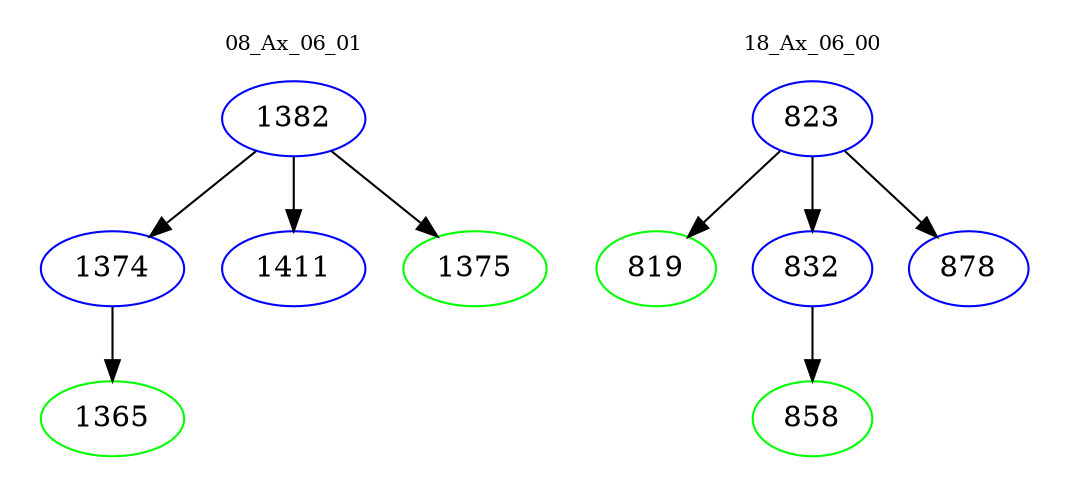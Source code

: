 digraph{
subgraph cluster_0 {
color = white
label = "08_Ax_06_01";
fontsize=10;
T0_1382 [label="1382", color="blue"]
T0_1382 -> T0_1374 [color="black"]
T0_1374 [label="1374", color="blue"]
T0_1374 -> T0_1365 [color="black"]
T0_1365 [label="1365", color="green"]
T0_1382 -> T0_1411 [color="black"]
T0_1411 [label="1411", color="blue"]
T0_1382 -> T0_1375 [color="black"]
T0_1375 [label="1375", color="green"]
}
subgraph cluster_1 {
color = white
label = "18_Ax_06_00";
fontsize=10;
T1_823 [label="823", color="blue"]
T1_823 -> T1_819 [color="black"]
T1_819 [label="819", color="green"]
T1_823 -> T1_832 [color="black"]
T1_832 [label="832", color="blue"]
T1_832 -> T1_858 [color="black"]
T1_858 [label="858", color="green"]
T1_823 -> T1_878 [color="black"]
T1_878 [label="878", color="blue"]
}
}
